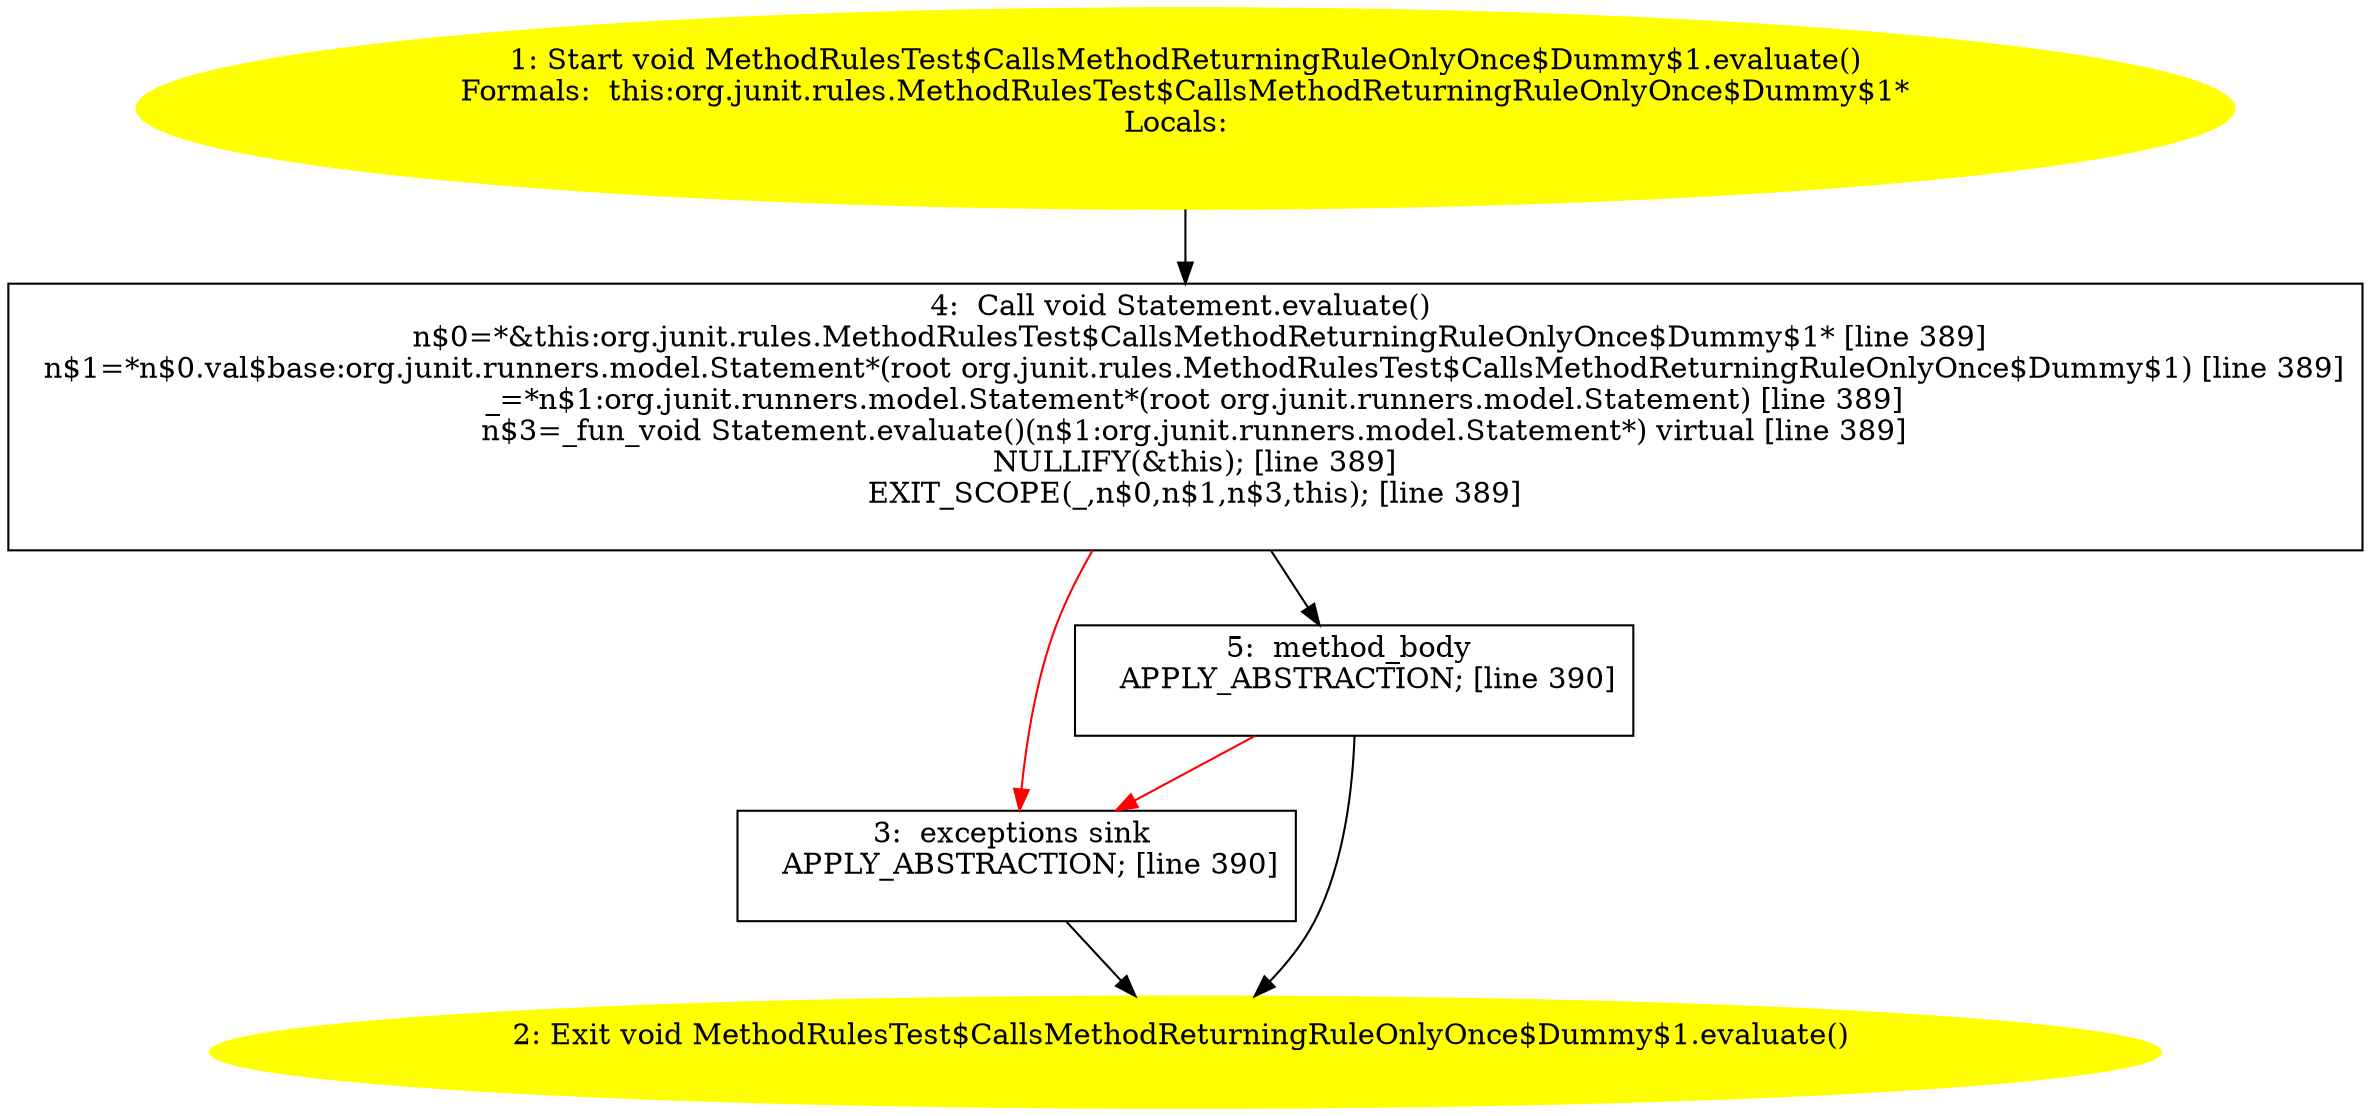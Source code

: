/* @generated */
digraph cfg {
"org.junit.rules.MethodRulesTest$CallsMethodReturningRuleOnlyOnce$Dummy$1.evaluate():void.9d9d397cc3971a3123acc3a198121232_1" [label="1: Start void MethodRulesTest$CallsMethodReturningRuleOnlyOnce$Dummy$1.evaluate()\nFormals:  this:org.junit.rules.MethodRulesTest$CallsMethodReturningRuleOnlyOnce$Dummy$1*\nLocals:  \n  " color=yellow style=filled]
	

	 "org.junit.rules.MethodRulesTest$CallsMethodReturningRuleOnlyOnce$Dummy$1.evaluate():void.9d9d397cc3971a3123acc3a198121232_1" -> "org.junit.rules.MethodRulesTest$CallsMethodReturningRuleOnlyOnce$Dummy$1.evaluate():void.9d9d397cc3971a3123acc3a198121232_4" ;
"org.junit.rules.MethodRulesTest$CallsMethodReturningRuleOnlyOnce$Dummy$1.evaluate():void.9d9d397cc3971a3123acc3a198121232_2" [label="2: Exit void MethodRulesTest$CallsMethodReturningRuleOnlyOnce$Dummy$1.evaluate() \n  " color=yellow style=filled]
	

"org.junit.rules.MethodRulesTest$CallsMethodReturningRuleOnlyOnce$Dummy$1.evaluate():void.9d9d397cc3971a3123acc3a198121232_3" [label="3:  exceptions sink \n   APPLY_ABSTRACTION; [line 390]\n " shape="box"]
	

	 "org.junit.rules.MethodRulesTest$CallsMethodReturningRuleOnlyOnce$Dummy$1.evaluate():void.9d9d397cc3971a3123acc3a198121232_3" -> "org.junit.rules.MethodRulesTest$CallsMethodReturningRuleOnlyOnce$Dummy$1.evaluate():void.9d9d397cc3971a3123acc3a198121232_2" ;
"org.junit.rules.MethodRulesTest$CallsMethodReturningRuleOnlyOnce$Dummy$1.evaluate():void.9d9d397cc3971a3123acc3a198121232_4" [label="4:  Call void Statement.evaluate() \n   n$0=*&this:org.junit.rules.MethodRulesTest$CallsMethodReturningRuleOnlyOnce$Dummy$1* [line 389]\n  n$1=*n$0.val$base:org.junit.runners.model.Statement*(root org.junit.rules.MethodRulesTest$CallsMethodReturningRuleOnlyOnce$Dummy$1) [line 389]\n  _=*n$1:org.junit.runners.model.Statement*(root org.junit.runners.model.Statement) [line 389]\n  n$3=_fun_void Statement.evaluate()(n$1:org.junit.runners.model.Statement*) virtual [line 389]\n  NULLIFY(&this); [line 389]\n  EXIT_SCOPE(_,n$0,n$1,n$3,this); [line 389]\n " shape="box"]
	

	 "org.junit.rules.MethodRulesTest$CallsMethodReturningRuleOnlyOnce$Dummy$1.evaluate():void.9d9d397cc3971a3123acc3a198121232_4" -> "org.junit.rules.MethodRulesTest$CallsMethodReturningRuleOnlyOnce$Dummy$1.evaluate():void.9d9d397cc3971a3123acc3a198121232_5" ;
	 "org.junit.rules.MethodRulesTest$CallsMethodReturningRuleOnlyOnce$Dummy$1.evaluate():void.9d9d397cc3971a3123acc3a198121232_4" -> "org.junit.rules.MethodRulesTest$CallsMethodReturningRuleOnlyOnce$Dummy$1.evaluate():void.9d9d397cc3971a3123acc3a198121232_3" [color="red" ];
"org.junit.rules.MethodRulesTest$CallsMethodReturningRuleOnlyOnce$Dummy$1.evaluate():void.9d9d397cc3971a3123acc3a198121232_5" [label="5:  method_body \n   APPLY_ABSTRACTION; [line 390]\n " shape="box"]
	

	 "org.junit.rules.MethodRulesTest$CallsMethodReturningRuleOnlyOnce$Dummy$1.evaluate():void.9d9d397cc3971a3123acc3a198121232_5" -> "org.junit.rules.MethodRulesTest$CallsMethodReturningRuleOnlyOnce$Dummy$1.evaluate():void.9d9d397cc3971a3123acc3a198121232_2" ;
	 "org.junit.rules.MethodRulesTest$CallsMethodReturningRuleOnlyOnce$Dummy$1.evaluate():void.9d9d397cc3971a3123acc3a198121232_5" -> "org.junit.rules.MethodRulesTest$CallsMethodReturningRuleOnlyOnce$Dummy$1.evaluate():void.9d9d397cc3971a3123acc3a198121232_3" [color="red" ];
}
